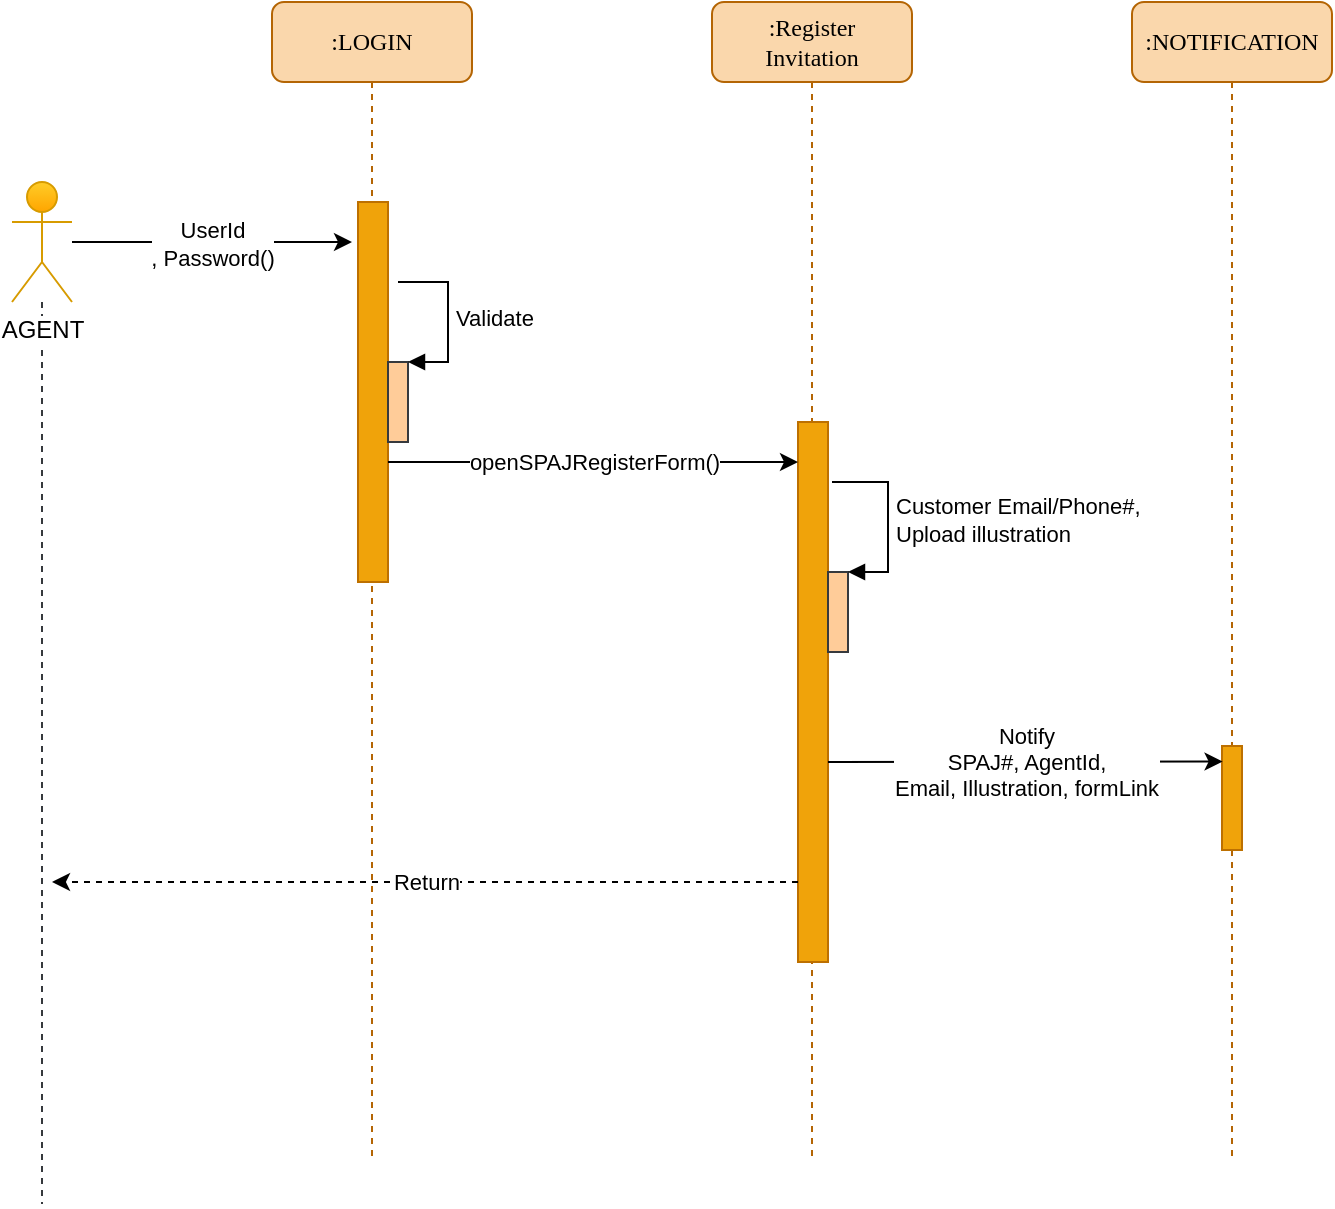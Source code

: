 <mxfile version="13.0.6" type="github" pages="5">
  <diagram name="REG_SPAJ" id="13e1069c-82ec-6db2-03f1-153e76fe0fe0">
    <mxGraphModel dx="782" dy="410" grid="1" gridSize="10" guides="1" tooltips="1" connect="1" arrows="1" fold="1" page="1" pageScale="1" pageWidth="1100" pageHeight="850" background="#ffffff" math="0" shadow="0">
      <root>
        <mxCell id="0" />
        <mxCell id="1" parent="0" />
        <mxCell id="7baba1c4bc27f4b0-2" value="&lt;div&gt;:Register&lt;/div&gt;&lt;div&gt;Invitation&lt;br&gt;&lt;/div&gt;" style="shape=umlLifeline;perimeter=lifelinePerimeter;whiteSpace=wrap;html=1;container=1;collapsible=0;recursiveResize=0;outlineConnect=0;rounded=1;shadow=0;comic=0;labelBackgroundColor=none;strokeWidth=1;fontFamily=Verdana;fontSize=12;align=center;fillColor=#fad7ac;strokeColor=#b46504;" parent="1" vertex="1">
          <mxGeometry x="480" y="100" width="100" height="580" as="geometry" />
        </mxCell>
        <mxCell id="p4iOBF_PORQU9EkBIIjE-11" value="" style="html=1;points=[];perimeter=orthogonalPerimeter;rounded=0;shadow=0;comic=0;labelBackgroundColor=none;strokeWidth=1;fontFamily=Verdana;fontSize=12;align=center;fillColor=#f0a30a;strokeColor=#BD7000;fontColor=#ffffff;" parent="7baba1c4bc27f4b0-2" vertex="1">
          <mxGeometry x="43" y="210" width="15" height="270" as="geometry" />
        </mxCell>
        <mxCell id="6RbhNzcq1OYKgwnGAaoQ-3" value="" style="html=1;points=[];perimeter=orthogonalPerimeter;fillColor=#ffcc99;strokeColor=#36393d;" parent="7baba1c4bc27f4b0-2" vertex="1">
          <mxGeometry x="58" y="285" width="10" height="40" as="geometry" />
        </mxCell>
        <mxCell id="6RbhNzcq1OYKgwnGAaoQ-4" value="&lt;div&gt;Customer Email/Phone#,&lt;/div&gt;&lt;div&gt;Upload illustration&lt;br&gt;&lt;/div&gt;" style="edgeStyle=orthogonalEdgeStyle;html=1;align=left;spacingLeft=2;endArrow=block;rounded=0;entryX=1;entryY=0;" parent="7baba1c4bc27f4b0-2" target="6RbhNzcq1OYKgwnGAaoQ-3" edge="1">
          <mxGeometry relative="1" as="geometry">
            <mxPoint x="60" y="240" as="sourcePoint" />
            <Array as="points">
              <mxPoint x="63" y="240" />
              <mxPoint x="88" y="240" />
              <mxPoint x="88" y="285" />
            </Array>
          </mxGeometry>
        </mxCell>
        <mxCell id="7baba1c4bc27f4b0-3" value=":NOTIFICATION" style="shape=umlLifeline;perimeter=lifelinePerimeter;whiteSpace=wrap;html=1;container=1;collapsible=0;recursiveResize=0;outlineConnect=0;rounded=1;shadow=0;comic=0;labelBackgroundColor=none;strokeWidth=1;fontFamily=Verdana;fontSize=12;align=center;fillColor=#fad7ac;strokeColor=#b46504;" parent="1" vertex="1">
          <mxGeometry x="690" y="100" width="100" height="580" as="geometry" />
        </mxCell>
        <mxCell id="p4iOBF_PORQU9EkBIIjE-16" value="" style="html=1;points=[];perimeter=orthogonalPerimeter;rounded=0;shadow=0;comic=0;labelBackgroundColor=none;strokeWidth=1;fontFamily=Verdana;fontSize=12;align=center;fillColor=#f0a30a;strokeColor=#BD7000;fontColor=#ffffff;" parent="7baba1c4bc27f4b0-3" vertex="1">
          <mxGeometry x="45" y="372" width="10" height="52" as="geometry" />
        </mxCell>
        <mxCell id="7baba1c4bc27f4b0-8" value=":LOGIN" style="shape=umlLifeline;perimeter=lifelinePerimeter;whiteSpace=wrap;html=1;container=1;collapsible=0;recursiveResize=0;outlineConnect=0;rounded=1;shadow=0;comic=0;labelBackgroundColor=none;strokeWidth=1;fontFamily=Verdana;fontSize=12;align=center;fillColor=#fad7ac;strokeColor=#b46504;" parent="1" vertex="1">
          <mxGeometry x="260" y="100" width="100" height="580" as="geometry" />
        </mxCell>
        <mxCell id="7baba1c4bc27f4b0-9" value="" style="html=1;points=[];perimeter=orthogonalPerimeter;rounded=0;shadow=0;comic=0;labelBackgroundColor=none;strokeWidth=1;fontFamily=Verdana;fontSize=12;align=center;fillColor=#f0a30a;strokeColor=#BD7000;fontColor=#ffffff;" parent="7baba1c4bc27f4b0-8" vertex="1">
          <mxGeometry x="43" y="100" width="15" height="190" as="geometry" />
        </mxCell>
        <mxCell id="6RbhNzcq1OYKgwnGAaoQ-5" value="" style="html=1;points=[];perimeter=orthogonalPerimeter;fillColor=#ffcc99;strokeColor=#36393d;" parent="7baba1c4bc27f4b0-8" vertex="1">
          <mxGeometry x="58" y="180" width="10" height="40" as="geometry" />
        </mxCell>
        <mxCell id="6RbhNzcq1OYKgwnGAaoQ-6" value="Validate" style="edgeStyle=orthogonalEdgeStyle;html=1;align=left;spacingLeft=2;endArrow=block;rounded=0;entryX=1;entryY=0;" parent="7baba1c4bc27f4b0-8" target="6RbhNzcq1OYKgwnGAaoQ-5" edge="1">
          <mxGeometry relative="1" as="geometry">
            <mxPoint x="63" y="140" as="sourcePoint" />
            <Array as="points">
              <mxPoint x="88" y="140" />
            </Array>
          </mxGeometry>
        </mxCell>
        <mxCell id="p4iOBF_PORQU9EkBIIjE-3" value="&lt;div&gt;UserId&lt;/div&gt;&lt;div&gt;, Password()&lt;/div&gt;" style="edgeStyle=orthogonalEdgeStyle;rounded=0;orthogonalLoop=1;jettySize=auto;html=1;" parent="1" source="p4iOBF_PORQU9EkBIIjE-1" edge="1">
          <mxGeometry relative="1" as="geometry">
            <mxPoint x="300" y="220" as="targetPoint" />
          </mxGeometry>
        </mxCell>
        <mxCell id="XKrE97l7b6FqeRw9MG-Z-1" style="edgeStyle=orthogonalEdgeStyle;rounded=0;orthogonalLoop=1;jettySize=auto;html=1;strokeColor=#36393d;endArrow=none;endFill=0;startArrow=none;startFill=0;dashed=1;fillColor=#ffcc99;" parent="1" source="p4iOBF_PORQU9EkBIIjE-1" edge="1">
          <mxGeometry relative="1" as="geometry">
            <mxPoint x="145" y="701" as="targetPoint" />
          </mxGeometry>
        </mxCell>
        <mxCell id="p4iOBF_PORQU9EkBIIjE-1" value="AGENT" style="shape=umlActor;verticalLabelPosition=bottom;labelBackgroundColor=#ffffff;verticalAlign=top;html=1;outlineConnect=0;fillColor=#ffcd28;strokeColor=#d79b00;gradientColor=#ffa500;" parent="1" vertex="1">
          <mxGeometry x="130" y="190" width="30" height="60" as="geometry" />
        </mxCell>
        <mxCell id="p4iOBF_PORQU9EkBIIjE-12" value="openSPAJRegisterForm()" style="edgeStyle=orthogonalEdgeStyle;rounded=0;orthogonalLoop=1;jettySize=auto;html=1;" parent="1" source="7baba1c4bc27f4b0-9" target="p4iOBF_PORQU9EkBIIjE-11" edge="1">
          <mxGeometry relative="1" as="geometry">
            <Array as="points">
              <mxPoint x="480" y="330" />
              <mxPoint x="480" y="330" />
            </Array>
          </mxGeometry>
        </mxCell>
        <mxCell id="p4iOBF_PORQU9EkBIIjE-17" value="&lt;div&gt;Notify&lt;/div&gt;&lt;div&gt;SPAJ#, AgentId, &lt;br&gt;&lt;/div&gt;&lt;div&gt;Email, Illustration, formLink&lt;br&gt;&lt;/div&gt;" style="edgeStyle=elbowEdgeStyle;rounded=0;orthogonalLoop=1;jettySize=auto;html=1;entryX=0.029;entryY=0.149;entryDx=0;entryDy=0;entryPerimeter=0;" parent="1" source="p4iOBF_PORQU9EkBIIjE-11" target="p4iOBF_PORQU9EkBIIjE-16" edge="1">
          <mxGeometry relative="1" as="geometry">
            <Array as="points">
              <mxPoint x="540" y="480" />
              <mxPoint x="560" y="480" />
            </Array>
          </mxGeometry>
        </mxCell>
        <mxCell id="XKrE97l7b6FqeRw9MG-Z-5" value="Return" style="edgeStyle=elbowEdgeStyle;rounded=0;orthogonalLoop=1;jettySize=auto;html=1;dashed=1;" parent="1" source="p4iOBF_PORQU9EkBIIjE-11" edge="1">
          <mxGeometry relative="1" as="geometry">
            <Array as="points">
              <mxPoint x="510" y="540" />
              <mxPoint x="540" y="480" />
              <mxPoint x="560" y="480" />
            </Array>
            <mxPoint x="538" y="480" as="sourcePoint" />
            <mxPoint x="150" y="540" as="targetPoint" />
          </mxGeometry>
        </mxCell>
      </root>
    </mxGraphModel>
  </diagram>
  <diagram name="FORM_FILL" id="ZUSo_tYz1-H3Pd76nH2e">
    <mxGraphModel dx="1117" dy="586" grid="1" gridSize="10" guides="1" tooltips="1" connect="1" arrows="1" fold="1" page="1" pageScale="1" pageWidth="1100" pageHeight="850" background="#ffffff" math="0" shadow="0">
      <root>
        <mxCell id="34XvzV34zaWwnX6Qg1qv-0" />
        <mxCell id="34XvzV34zaWwnX6Qg1qv-1" parent="34XvzV34zaWwnX6Qg1qv-0" />
        <mxCell id="P-fuDSxvps38Yb6KJF_F-0" value="SPAJ DATA" style="shape=umlLifeline;perimeter=lifelinePerimeter;whiteSpace=wrap;html=1;container=1;collapsible=0;recursiveResize=0;outlineConnect=0;rounded=1;shadow=0;comic=0;labelBackgroundColor=none;strokeWidth=1;fontFamily=Verdana;fontSize=12;align=center;fillColor=#ffcc99;strokeColor=#36393d;" vertex="1" parent="34XvzV34zaWwnX6Qg1qv-1">
          <mxGeometry x="440" y="110" width="166" height="770" as="geometry" />
        </mxCell>
        <mxCell id="P-fuDSxvps38Yb6KJF_F-1" value="" style="html=1;points=[];perimeter=orthogonalPerimeter;rounded=0;shadow=0;comic=0;labelBackgroundColor=none;strokeWidth=1;fontFamily=Verdana;fontSize=12;align=center;fillColor=#f0a30a;strokeColor=#BD7000;fontColor=#ffffff;" vertex="1" parent="P-fuDSxvps38Yb6KJF_F-0">
          <mxGeometry x="75.5" y="83" width="15" height="40" as="geometry" />
        </mxCell>
        <mxCell id="34XvzV34zaWwnX6Qg1qv-2" value="FILL SPAJ" style="shape=umlLifeline;perimeter=lifelinePerimeter;whiteSpace=wrap;html=1;container=1;collapsible=0;recursiveResize=0;outlineConnect=0;rounded=1;shadow=0;comic=0;labelBackgroundColor=none;strokeWidth=1;fontFamily=Verdana;fontSize=12;align=center;fillColor=#ffcc99;strokeColor=#36393d;" parent="34XvzV34zaWwnX6Qg1qv-1" vertex="1">
          <mxGeometry x="240" y="110" width="130" height="770" as="geometry" />
        </mxCell>
        <mxCell id="34XvzV34zaWwnX6Qg1qv-3" value="" style="html=1;points=[];perimeter=orthogonalPerimeter;rounded=0;shadow=0;comic=0;labelBackgroundColor=none;strokeWidth=1;fontFamily=Verdana;fontSize=12;align=center;fillColor=#f0a30a;strokeColor=#BD7000;fontColor=#ffffff;" parent="34XvzV34zaWwnX6Qg1qv-2" vertex="1">
          <mxGeometry x="57" y="55" width="15" height="698" as="geometry" />
        </mxCell>
        <mxCell id="Yct9ikVkDQhymuxmqOAk-6" value="" style="html=1;points=[];perimeter=orthogonalPerimeter;fillColor=#ffcc99;strokeColor=#36393d;" parent="34XvzV34zaWwnX6Qg1qv-2" vertex="1">
          <mxGeometry x="65" y="297" width="16" height="31" as="geometry" />
        </mxCell>
        <mxCell id="Yct9ikVkDQhymuxmqOAk-7" value="&lt;div&gt;FILL SPAJ FORM&lt;/div&gt;&lt;div&gt;&lt;br&gt;&lt;/div&gt;" style="edgeStyle=orthogonalEdgeStyle;html=1;align=left;spacingLeft=2;endArrow=block;rounded=0;entryX=1;entryY=0;" parent="34XvzV34zaWwnX6Qg1qv-2" target="Yct9ikVkDQhymuxmqOAk-6" edge="1">
          <mxGeometry relative="1" as="geometry">
            <mxPoint x="73" y="268" as="sourcePoint" />
            <Array as="points">
              <mxPoint x="73" y="268" />
              <mxPoint x="130" y="268" />
              <mxPoint x="130" y="297" />
            </Array>
          </mxGeometry>
        </mxCell>
        <mxCell id="34XvzV34zaWwnX6Qg1qv-10" value="openFormLink()" style="edgeStyle=orthogonalEdgeStyle;rounded=0;orthogonalLoop=1;jettySize=auto;html=1;exitX=1.1;exitY=0.042;exitDx=0;exitDy=0;exitPerimeter=0;" parent="34XvzV34zaWwnX6Qg1qv-1" edge="1">
          <mxGeometry relative="1" as="geometry">
            <mxPoint x="300" y="173" as="targetPoint" />
            <mxPoint x="70.0" y="184.5" as="sourcePoint" />
            <Array as="points">
              <mxPoint x="70" y="173" />
            </Array>
          </mxGeometry>
        </mxCell>
        <mxCell id="__p8f2sT7H5Wwx9RNx_r-0" value="Customer" style="shape=umlLifeline;participant=umlActor;perimeter=lifelinePerimeter;whiteSpace=wrap;html=1;container=1;collapsible=0;recursiveResize=0;verticalAlign=top;spacingTop=36;labelBackgroundColor=#ffffff;outlineConnect=0;fillColor=#ffcd28;strokeColor=#d79b00;gradientColor=#ffa500;" parent="34XvzV34zaWwnX6Qg1qv-1" vertex="1">
          <mxGeometry x="37" y="160" width="30" height="720" as="geometry" />
        </mxCell>
        <mxCell id="K-Zi6zfFVvJOgH8rUau1-10" value="NOTIFICATION" style="shape=umlLifeline;perimeter=lifelinePerimeter;whiteSpace=wrap;html=1;container=1;collapsible=0;recursiveResize=0;outlineConnect=0;rounded=1;shadow=0;comic=0;labelBackgroundColor=none;strokeWidth=1;fontFamily=Verdana;fontSize=12;align=center;fillColor=#ffcc99;strokeColor=#36393d;" parent="34XvzV34zaWwnX6Qg1qv-1" vertex="1">
          <mxGeometry x="660" y="109" width="100" height="771" as="geometry" />
        </mxCell>
        <mxCell id="K-Zi6zfFVvJOgH8rUau1-28" value="" style="html=1;points=[];perimeter=orthogonalPerimeter;rounded=0;shadow=0;comic=0;labelBackgroundColor=none;strokeWidth=1;fontFamily=Verdana;fontSize=12;align=center;fillColor=#f0a30a;strokeColor=#BD7000;fontColor=#ffffff;" parent="K-Zi6zfFVvJOgH8rUau1-10" vertex="1">
          <mxGeometry x="42.5" y="514" width="15" height="39" as="geometry" />
        </mxCell>
        <mxCell id="JrqKGCh1Ek70zQKyslGP-9" value="" style="html=1;points=[];perimeter=orthogonalPerimeter;rounded=0;shadow=0;comic=0;labelBackgroundColor=none;strokeWidth=1;fontFamily=Verdana;fontSize=12;align=center;fillColor=#f0a30a;strokeColor=#BD7000;fontColor=#ffffff;" vertex="1" parent="K-Zi6zfFVvJOgH8rUau1-10">
          <mxGeometry x="42.5" y="674" width="15" height="39" as="geometry" />
        </mxCell>
        <mxCell id="P-fuDSxvps38Yb6KJF_F-5" value="getExistingData()" style="edgeStyle=orthogonalEdgeStyle;rounded=0;orthogonalLoop=1;jettySize=auto;html=1;exitX=1.1;exitY=0.042;exitDx=0;exitDy=0;exitPerimeter=0;" edge="1" parent="34XvzV34zaWwnX6Qg1qv-1">
          <mxGeometry relative="1" as="geometry">
            <mxPoint x="510" y="193" as="targetPoint" />
            <mxPoint x="310" y="193.16" as="sourcePoint" />
            <Array as="points">
              <mxPoint x="310" y="193" />
            </Array>
          </mxGeometry>
        </mxCell>
        <mxCell id="P-fuDSxvps38Yb6KJF_F-6" value="existing data" style="edgeStyle=orthogonalEdgeStyle;rounded=0;orthogonalLoop=1;jettySize=auto;html=1;dashed=1;startArrow=none;startFill=0;endArrow=classic;endFill=1;strokeColor=#000000;" edge="1" parent="34XvzV34zaWwnX6Qg1qv-1">
          <mxGeometry relative="1" as="geometry">
            <mxPoint x="521" y="223" as="sourcePoint" />
            <mxPoint x="303" y="223" as="targetPoint" />
            <Array as="points">
              <mxPoint x="521" y="223" />
            </Array>
          </mxGeometry>
        </mxCell>
        <mxCell id="P-fuDSxvps38Yb6KJF_F-13" value="alt" style="shape=umlFrame;whiteSpace=wrap;html=1;" vertex="1" parent="34XvzV34zaWwnX6Qg1qv-1">
          <mxGeometry x="266" y="243" width="300" height="120" as="geometry" />
        </mxCell>
        <mxCell id="P-fuDSxvps38Yb6KJF_F-18" value="" style="html=1;points=[];perimeter=orthogonalPerimeter;fillColor=#ffcc99;strokeColor=#36393d;" vertex="1" parent="34XvzV34zaWwnX6Qg1qv-1">
          <mxGeometry x="300" y="318" width="16" height="34" as="geometry" />
        </mxCell>
        <mxCell id="P-fuDSxvps38Yb6KJF_F-19" value="&lt;div&gt;FILL FORM&lt;/div&gt;&lt;div&gt;Wiith Existing Data&lt;br&gt;&lt;/div&gt;" style="edgeStyle=orthogonalEdgeStyle;html=1;align=left;spacingLeft=2;endArrow=block;rounded=0;entryX=1;entryY=0;" edge="1" parent="34XvzV34zaWwnX6Qg1qv-1" target="P-fuDSxvps38Yb6KJF_F-18">
          <mxGeometry relative="1" as="geometry">
            <mxPoint x="308" y="288" as="sourcePoint" />
            <Array as="points">
              <mxPoint x="308" y="288" />
              <mxPoint x="365" y="288" />
              <mxPoint x="365" y="318" />
            </Array>
          </mxGeometry>
        </mxCell>
        <mxCell id="P-fuDSxvps38Yb6KJF_F-22" value="[ExistingData != null]" style="text;html=1;strokeColor=none;fillColor=none;align=left;verticalAlign=middle;whiteSpace=wrap;rounded=0;" vertex="1" parent="34XvzV34zaWwnX6Qg1qv-1">
          <mxGeometry x="338" y="255" width="149" height="20" as="geometry" />
        </mxCell>
        <mxCell id="P-fuDSxvps38Yb6KJF_F-28" value="" style="html=1;points=[];perimeter=orthogonalPerimeter;rounded=0;shadow=0;comic=0;labelBackgroundColor=none;strokeWidth=1;fontFamily=Verdana;fontSize=12;align=center;fillColor=#f0a30a;strokeColor=#BD7000;fontColor=#ffffff;" vertex="1" parent="34XvzV34zaWwnX6Qg1qv-1">
          <mxGeometry x="518" y="493" width="15" height="50" as="geometry" />
        </mxCell>
        <mxCell id="P-fuDSxvps38Yb6KJF_F-21" value="alt" style="shape=umlFrame;whiteSpace=wrap;html=1;" vertex="1" parent="34XvzV34zaWwnX6Qg1qv-1">
          <mxGeometry x="266" y="453" width="300" height="380" as="geometry" />
        </mxCell>
        <mxCell id="P-fuDSxvps38Yb6KJF_F-29" value="Save SPAJ" style="edgeStyle=none;rounded=0;orthogonalLoop=1;jettySize=auto;html=1;startArrow=none;startFill=0;endArrow=classic;endFill=1;strokeColor=#000000;" edge="1" parent="34XvzV34zaWwnX6Qg1qv-1">
          <mxGeometry relative="1" as="geometry">
            <Array as="points" />
            <mxPoint x="317" y="504" as="sourcePoint" />
            <mxPoint x="518" y="504" as="targetPoint" />
          </mxGeometry>
        </mxCell>
        <mxCell id="P-fuDSxvps38Yb6KJF_F-30" value="Return" style="edgeStyle=orthogonalEdgeStyle;rounded=0;orthogonalLoop=1;jettySize=auto;html=1;dashed=1;startArrow=none;startFill=0;endArrow=classic;endFill=1;strokeColor=#000000;" edge="1" parent="34XvzV34zaWwnX6Qg1qv-1">
          <mxGeometry relative="1" as="geometry">
            <mxPoint x="515.57" y="543.46" as="sourcePoint" />
            <mxPoint x="310" y="543" as="targetPoint" />
            <Array as="points">
              <mxPoint x="464.57" y="543.46" />
            </Array>
          </mxGeometry>
        </mxCell>
        <mxCell id="P-fuDSxvps38Yb6KJF_F-31" value="" style="html=1;points=[];perimeter=orthogonalPerimeter;fillColor=#ffcc99;strokeColor=#36393d;" vertex="1" parent="34XvzV34zaWwnX6Qg1qv-1">
          <mxGeometry x="305" y="407" width="16" height="31" as="geometry" />
        </mxCell>
        <mxCell id="P-fuDSxvps38Yb6KJF_F-32" value="&lt;div&gt;FILL SPAJ FORM&lt;/div&gt;&lt;div&gt;&lt;br&gt;&lt;/div&gt;" style="edgeStyle=orthogonalEdgeStyle;html=1;align=left;spacingLeft=2;endArrow=block;rounded=0;entryX=1;entryY=0;" edge="1" parent="34XvzV34zaWwnX6Qg1qv-1" target="P-fuDSxvps38Yb6KJF_F-31">
          <mxGeometry relative="1" as="geometry">
            <mxPoint x="313" y="378" as="sourcePoint" />
            <Array as="points">
              <mxPoint x="313" y="378" />
              <mxPoint x="370" y="378" />
              <mxPoint x="370" y="407" />
            </Array>
          </mxGeometry>
        </mxCell>
        <mxCell id="P-fuDSxvps38Yb6KJF_F-33" value="" style="html=1;points=[];perimeter=orthogonalPerimeter;fillColor=#ffcc99;strokeColor=#36393d;" vertex="1" parent="34XvzV34zaWwnX6Qg1qv-1">
          <mxGeometry x="305" y="592" width="16" height="31" as="geometry" />
        </mxCell>
        <mxCell id="P-fuDSxvps38Yb6KJF_F-34" value="Generate VA" style="edgeStyle=orthogonalEdgeStyle;html=1;align=left;spacingLeft=2;endArrow=block;rounded=0;entryX=1;entryY=0;" edge="1" parent="34XvzV34zaWwnX6Qg1qv-1" target="P-fuDSxvps38Yb6KJF_F-33">
          <mxGeometry relative="1" as="geometry">
            <mxPoint x="313" y="563" as="sourcePoint" />
            <Array as="points">
              <mxPoint x="313" y="563" />
              <mxPoint x="370" y="563" />
              <mxPoint x="370" y="592" />
            </Array>
          </mxGeometry>
        </mxCell>
        <mxCell id="JrqKGCh1Ek70zQKyslGP-0" value="Notify VA" style="edgeStyle=none;rounded=0;orthogonalLoop=1;jettySize=auto;html=1;startArrow=none;startFill=0;endArrow=classic;endFill=1;strokeColor=#000000;entryX=-0.033;entryY=0;entryDx=0;entryDy=0;entryPerimeter=0;" edge="1" parent="34XvzV34zaWwnX6Qg1qv-1" source="P-fuDSxvps38Yb6KJF_F-33" target="K-Zi6zfFVvJOgH8rUau1-28">
          <mxGeometry relative="1" as="geometry">
            <Array as="points" />
            <mxPoint x="566" y="606.179" as="sourcePoint" />
            <mxPoint x="712.5" y="663" as="targetPoint" />
          </mxGeometry>
        </mxCell>
        <mxCell id="P-fuDSxvps38Yb6KJF_F-17" value="[Save &amp;amp; Submit]" style="text;html=1;strokeColor=none;fillColor=none;align=left;verticalAlign=middle;whiteSpace=wrap;rounded=0;" vertex="1" parent="34XvzV34zaWwnX6Qg1qv-1">
          <mxGeometry x="330" y="463" width="149" height="20" as="geometry" />
        </mxCell>
        <mxCell id="JrqKGCh1Ek70zQKyslGP-1" value="Return" style="edgeStyle=orthogonalEdgeStyle;rounded=0;orthogonalLoop=1;jettySize=auto;html=1;dashed=1;startArrow=none;startFill=0;endArrow=classic;endFill=1;strokeColor=#000000;" edge="1" parent="34XvzV34zaWwnX6Qg1qv-1">
          <mxGeometry relative="1" as="geometry">
            <mxPoint x="515.57" y="543.46" as="sourcePoint" />
            <mxPoint x="310" y="543" as="targetPoint" />
            <Array as="points">
              <mxPoint x="464.57" y="543.46" />
            </Array>
          </mxGeometry>
        </mxCell>
        <mxCell id="JrqKGCh1Ek70zQKyslGP-2" value="Return" style="edgeStyle=orthogonalEdgeStyle;rounded=0;orthogonalLoop=1;jettySize=auto;html=1;dashed=1;startArrow=none;startFill=0;endArrow=classic;endFill=1;strokeColor=#000000;" edge="1" parent="34XvzV34zaWwnX6Qg1qv-1">
          <mxGeometry relative="1" as="geometry">
            <mxPoint x="705.57" y="653.46" as="sourcePoint" />
            <mxPoint x="310" y="654" as="targetPoint" />
            <Array as="points">
              <mxPoint x="310" y="654" />
            </Array>
          </mxGeometry>
        </mxCell>
        <mxCell id="JrqKGCh1Ek70zQKyslGP-3" value="[ELSE SAVE DRAFT" style="text;html=1;strokeColor=none;fillColor=none;align=left;verticalAlign=middle;whiteSpace=wrap;rounded=0;" vertex="1" parent="34XvzV34zaWwnX6Qg1qv-1">
          <mxGeometry x="316" y="683" width="149" height="20" as="geometry" />
        </mxCell>
        <mxCell id="JrqKGCh1Ek70zQKyslGP-4" value="" style="html=1;points=[];perimeter=orthogonalPerimeter;rounded=0;shadow=0;comic=0;labelBackgroundColor=none;strokeWidth=1;fontFamily=Verdana;fontSize=12;align=center;fillColor=#f0a30a;strokeColor=#BD7000;fontColor=#ffffff;" vertex="1" parent="34XvzV34zaWwnX6Qg1qv-1">
          <mxGeometry x="513" y="712" width="15" height="50" as="geometry" />
        </mxCell>
        <mxCell id="JrqKGCh1Ek70zQKyslGP-5" value="Save SPAJ" style="edgeStyle=none;rounded=0;orthogonalLoop=1;jettySize=auto;html=1;startArrow=none;startFill=0;endArrow=classic;endFill=1;strokeColor=#000000;" edge="1" parent="34XvzV34zaWwnX6Qg1qv-1">
          <mxGeometry relative="1" as="geometry">
            <Array as="points" />
            <mxPoint x="312" y="723" as="sourcePoint" />
            <mxPoint x="513" y="723" as="targetPoint" />
          </mxGeometry>
        </mxCell>
        <mxCell id="JrqKGCh1Ek70zQKyslGP-6" value="Return" style="edgeStyle=orthogonalEdgeStyle;rounded=0;orthogonalLoop=1;jettySize=auto;html=1;dashed=1;startArrow=none;startFill=0;endArrow=classic;endFill=1;strokeColor=#000000;" edge="1" parent="34XvzV34zaWwnX6Qg1qv-1">
          <mxGeometry relative="1" as="geometry">
            <mxPoint x="510.57" y="762.46" as="sourcePoint" />
            <mxPoint x="305" y="762" as="targetPoint" />
            <Array as="points">
              <mxPoint x="459.57" y="762.46" />
            </Array>
          </mxGeometry>
        </mxCell>
        <mxCell id="JrqKGCh1Ek70zQKyslGP-7" value="Return" style="edgeStyle=orthogonalEdgeStyle;rounded=0;orthogonalLoop=1;jettySize=auto;html=1;dashed=1;startArrow=none;startFill=0;endArrow=classic;endFill=1;strokeColor=#000000;" edge="1" parent="34XvzV34zaWwnX6Qg1qv-1">
          <mxGeometry relative="1" as="geometry">
            <mxPoint x="510.57" y="762.46" as="sourcePoint" />
            <mxPoint x="305" y="762" as="targetPoint" />
            <Array as="points">
              <mxPoint x="459.57" y="762.46" />
            </Array>
          </mxGeometry>
        </mxCell>
        <mxCell id="JrqKGCh1Ek70zQKyslGP-8" value="Notify Form Link" style="edgeStyle=none;rounded=0;orthogonalLoop=1;jettySize=auto;html=1;startArrow=none;startFill=0;endArrow=classic;endFill=1;strokeColor=#000000;entryX=-0.033;entryY=0;entryDx=0;entryDy=0;entryPerimeter=0;" edge="1" target="JrqKGCh1Ek70zQKyslGP-9" parent="34XvzV34zaWwnX6Qg1qv-1">
          <mxGeometry relative="1" as="geometry">
            <Array as="points" />
            <mxPoint x="310" y="783" as="sourcePoint" />
            <mxPoint x="701.5" y="823" as="targetPoint" />
          </mxGeometry>
        </mxCell>
        <mxCell id="JrqKGCh1Ek70zQKyslGP-10" value="Return" style="edgeStyle=orthogonalEdgeStyle;rounded=0;orthogonalLoop=1;jettySize=auto;html=1;dashed=1;startArrow=none;startFill=0;endArrow=classic;endFill=1;strokeColor=#000000;entryX=0.147;entryY=0.501;entryDx=0;entryDy=0;entryPerimeter=0;" edge="1" parent="34XvzV34zaWwnX6Qg1qv-1">
          <mxGeometry relative="1" as="geometry">
            <mxPoint x="700.47" y="813.06" as="sourcePoint" />
            <mxPoint x="305.0" y="813.0" as="targetPoint" />
            <Array as="points">
              <mxPoint x="410" y="813" />
              <mxPoint x="410" y="813" />
            </Array>
          </mxGeometry>
        </mxCell>
        <mxCell id="JrqKGCh1Ek70zQKyslGP-11" value="Return" style="edgeStyle=orthogonalEdgeStyle;rounded=0;orthogonalLoop=1;jettySize=auto;html=1;dashed=1;startArrow=none;startFill=0;endArrow=classic;endFill=1;strokeColor=#000000;" edge="1" parent="34XvzV34zaWwnX6Qg1qv-1">
          <mxGeometry relative="1" as="geometry">
            <mxPoint x="305.0" y="853.06" as="sourcePoint" />
            <mxPoint x="50.0" y="853" as="targetPoint" />
            <Array as="points">
              <mxPoint x="130" y="853" />
              <mxPoint x="130" y="853" />
            </Array>
          </mxGeometry>
        </mxCell>
      </root>
    </mxGraphModel>
  </diagram>
  <diagram name="FORGOT_FORM_FILL_DRAFT" id="LPV-xi6fbyoAkEOt5cOo">
    <mxGraphModel dx="782" dy="410" grid="1" gridSize="10" guides="1" tooltips="1" connect="1" arrows="1" fold="1" page="1" pageScale="1" pageWidth="1100" pageHeight="850" background="#ffffff" math="0" shadow="0">
      <root>
        <mxCell id="8WxrCFCYr_adakvAWYX0-0" />
        <mxCell id="8WxrCFCYr_adakvAWYX0-1" parent="8WxrCFCYr_adakvAWYX0-0" />
        <mxCell id="8WxrCFCYr_adakvAWYX0-2" value="SPAJ DRAFT MODULE" style="shape=umlLifeline;perimeter=lifelinePerimeter;whiteSpace=wrap;html=1;container=1;collapsible=0;recursiveResize=0;outlineConnect=0;rounded=1;shadow=0;comic=0;labelBackgroundColor=none;strokeWidth=1;fontFamily=Verdana;fontSize=12;align=center;fillColor=#ffcc99;strokeColor=#36393d;" vertex="1" parent="8WxrCFCYr_adakvAWYX0-1">
          <mxGeometry x="240" y="110" width="130" height="470" as="geometry" />
        </mxCell>
        <mxCell id="8WxrCFCYr_adakvAWYX0-3" value="" style="html=1;points=[];perimeter=orthogonalPerimeter;rounded=0;shadow=0;comic=0;labelBackgroundColor=none;strokeWidth=1;fontFamily=Verdana;fontSize=12;align=center;fillColor=#f0a30a;strokeColor=#BD7000;fontColor=#ffffff;" vertex="1" parent="8WxrCFCYr_adakvAWYX0-2">
          <mxGeometry x="57" y="102" width="15" height="328" as="geometry" />
        </mxCell>
        <mxCell id="8WxrCFCYr_adakvAWYX0-4" value="" style="html=1;points=[];perimeter=orthogonalPerimeter;fillColor=#ffcc99;strokeColor=#36393d;" vertex="1" parent="8WxrCFCYr_adakvAWYX0-2">
          <mxGeometry x="65" y="180" width="16" height="50" as="geometry" />
        </mxCell>
        <mxCell id="8WxrCFCYr_adakvAWYX0-5" value="INPUT EMAIL/PHONE" style="edgeStyle=orthogonalEdgeStyle;html=1;align=left;spacingLeft=2;endArrow=block;rounded=0;entryX=1;entryY=0;" edge="1" parent="8WxrCFCYr_adakvAWYX0-2" target="8WxrCFCYr_adakvAWYX0-4">
          <mxGeometry relative="1" as="geometry">
            <mxPoint x="73" y="130" as="sourcePoint" />
            <Array as="points">
              <mxPoint x="130" y="130" />
              <mxPoint x="130" y="180" />
            </Array>
          </mxGeometry>
        </mxCell>
        <mxCell id="8WxrCFCYr_adakvAWYX0-6" value="" style="html=1;points=[];perimeter=orthogonalPerimeter;rounded=0;shadow=0;comic=0;labelBackgroundColor=none;strokeWidth=1;fontFamily=Verdana;fontSize=12;align=center;fillColor=#ffcc99;strokeColor=#36393d;" vertex="1" parent="8WxrCFCYr_adakvAWYX0-2">
          <mxGeometry x="65" y="275" width="15" height="70" as="geometry" />
        </mxCell>
        <mxCell id="8WxrCFCYr_adakvAWYX0-7" value="request Forgot Link" style="edgeStyle=orthogonalEdgeStyle;rounded=0;orthogonalLoop=1;jettySize=auto;html=1;exitX=1.1;exitY=0.042;exitDx=0;exitDy=0;exitPerimeter=0;" edge="1" parent="8WxrCFCYr_adakvAWYX0-1" source="8WxrCFCYr_adakvAWYX0-8">
          <mxGeometry relative="1" as="geometry">
            <mxPoint x="300" y="220" as="targetPoint" />
            <mxPoint x="70" y="234.941" as="sourcePoint" />
            <Array as="points">
              <mxPoint x="70" y="220" />
            </Array>
          </mxGeometry>
        </mxCell>
        <mxCell id="8WxrCFCYr_adakvAWYX0-8" value="Customer" style="shape=umlLifeline;participant=umlActor;perimeter=lifelinePerimeter;whiteSpace=wrap;html=1;container=1;collapsible=0;recursiveResize=0;verticalAlign=top;spacingTop=36;labelBackgroundColor=#ffffff;outlineConnect=0;fillColor=#ffcd28;strokeColor=#d79b00;gradientColor=#ffa500;" vertex="1" parent="8WxrCFCYr_adakvAWYX0-1">
          <mxGeometry x="37" y="200" width="30" height="380" as="geometry" />
        </mxCell>
        <mxCell id="8WxrCFCYr_adakvAWYX0-9" value="Return" style="edgeStyle=orthogonalEdgeStyle;rounded=0;orthogonalLoop=1;jettySize=auto;html=1;dashed=1;startArrow=none;startFill=0;endArrow=classic;endFill=1;strokeColor=#000000;" edge="1" parent="8WxrCFCYr_adakvAWYX0-1">
          <mxGeometry relative="1" as="geometry">
            <mxPoint x="295.93" y="530" as="sourcePoint" />
            <mxPoint x="50" y="530" as="targetPoint" />
            <Array as="points">
              <mxPoint x="295.93" y="530" />
              <mxPoint x="295.93" y="530" />
            </Array>
          </mxGeometry>
        </mxCell>
        <mxCell id="8WxrCFCYr_adakvAWYX0-10" value="NOTIFICATION" style="shape=umlLifeline;perimeter=lifelinePerimeter;whiteSpace=wrap;html=1;container=1;collapsible=0;recursiveResize=0;outlineConnect=0;rounded=1;shadow=0;comic=0;labelBackgroundColor=none;strokeWidth=1;fontFamily=Verdana;fontSize=12;align=center;fillColor=#ffcc99;strokeColor=#36393d;" vertex="1" parent="8WxrCFCYr_adakvAWYX0-1">
          <mxGeometry x="500" y="110" width="100" height="470" as="geometry" />
        </mxCell>
        <mxCell id="8WxrCFCYr_adakvAWYX0-11" value="" style="html=1;points=[];perimeter=orthogonalPerimeter;rounded=0;shadow=0;comic=0;labelBackgroundColor=none;strokeWidth=1;fontFamily=Verdana;fontSize=12;align=center;fillColor=#ffcc99;strokeColor=#36393d;" vertex="1" parent="8WxrCFCYr_adakvAWYX0-10">
          <mxGeometry x="42.5" y="340" width="15" height="70" as="geometry" />
        </mxCell>
        <mxCell id="8WxrCFCYr_adakvAWYX0-12" value="VALIDATE INPUT" style="edgeStyle=orthogonalEdgeStyle;html=1;align=left;spacingLeft=2;endArrow=block;rounded=0;entryX=1;entryY=0;" edge="1" parent="8WxrCFCYr_adakvAWYX0-1">
          <mxGeometry x="-0.289" y="-20" relative="1" as="geometry">
            <mxPoint x="320" y="371" as="sourcePoint" />
            <Array as="points">
              <mxPoint x="373" y="371" />
              <mxPoint x="373" y="421" />
            </Array>
            <mxPoint x="327" y="421.0" as="targetPoint" />
            <mxPoint x="27" y="19" as="offset" />
          </mxGeometry>
        </mxCell>
        <mxCell id="8WxrCFCYr_adakvAWYX0-13" value="&lt;div&gt;Notify FORM LINK&lt;/div&gt;&lt;div&gt;By Email/SMS&lt;br&gt;&lt;/div&gt;" style="edgeStyle=none;rounded=0;orthogonalLoop=1;jettySize=auto;html=1;startArrow=none;startFill=0;endArrow=classic;endFill=1;strokeColor=#000000;" edge="1" parent="8WxrCFCYr_adakvAWYX0-1" source="8WxrCFCYr_adakvAWYX0-6" target="8WxrCFCYr_adakvAWYX0-11">
          <mxGeometry relative="1" as="geometry">
            <Array as="points" />
          </mxGeometry>
        </mxCell>
        <mxCell id="8WxrCFCYr_adakvAWYX0-14" value="Return" style="edgeStyle=orthogonalEdgeStyle;rounded=0;orthogonalLoop=1;jettySize=auto;html=1;dashed=1;startArrow=none;startFill=0;endArrow=classic;endFill=1;strokeColor=#000000;entryX=1.162;entryY=0.903;entryDx=0;entryDy=0;entryPerimeter=0;" edge="1" parent="8WxrCFCYr_adakvAWYX0-1" target="8WxrCFCYr_adakvAWYX0-3">
          <mxGeometry relative="1" as="geometry">
            <mxPoint x="538.93" y="508.57" as="sourcePoint" />
            <mxPoint x="390" y="640" as="targetPoint" />
            <Array as="points">
              <mxPoint x="370" y="508" />
              <mxPoint x="370" y="508" />
            </Array>
          </mxGeometry>
        </mxCell>
      </root>
    </mxGraphModel>
  </diagram>
  <diagram name="SETTLED" id="CGU4u6baA6YrpRW7Qw8i">
    <mxGraphModel dx="782" dy="410" grid="1" gridSize="10" guides="1" tooltips="1" connect="1" arrows="1" fold="1" page="1" pageScale="1" pageWidth="1100" pageHeight="850" background="#ffffff" math="0" shadow="0">
      <root>
        <mxCell id="JUBmWmNNmW1XvR-8y3h7-0" />
        <mxCell id="JUBmWmNNmW1XvR-8y3h7-1" parent="JUBmWmNNmW1XvR-8y3h7-0" />
        <mxCell id="JUBmWmNNmW1XvR-8y3h7-2" value="&lt;div&gt;PAYMENT&lt;/div&gt;&lt;div&gt;SERVICE&lt;br&gt;&lt;/div&gt;" style="shape=umlLifeline;perimeter=lifelinePerimeter;whiteSpace=wrap;html=1;container=1;collapsible=0;recursiveResize=0;outlineConnect=0;rounded=1;shadow=0;comic=0;labelBackgroundColor=none;strokeWidth=1;fontFamily=Verdana;fontSize=12;align=center;fillColor=#ffcc99;strokeColor=#36393d;" parent="JUBmWmNNmW1XvR-8y3h7-1" vertex="1">
          <mxGeometry x="240" y="110" width="130" height="480" as="geometry" />
        </mxCell>
        <mxCell id="JUBmWmNNmW1XvR-8y3h7-16" value="" style="html=1;points=[];perimeter=orthogonalPerimeter;rounded=0;shadow=0;comic=0;labelBackgroundColor=none;strokeWidth=1;fontFamily=Verdana;fontSize=12;align=center;fillColor=#f0a30a;strokeColor=#BD7000;fontColor=#ffffff;" parent="JUBmWmNNmW1XvR-8y3h7-2" vertex="1">
          <mxGeometry x="57.5" y="80" width="15" height="370" as="geometry" />
        </mxCell>
        <mxCell id="JUBmWmNNmW1XvR-8y3h7-4" value="" style="html=1;points=[];perimeter=orthogonalPerimeter;fillColor=#ffcc99;strokeColor=#36393d;" parent="JUBmWmNNmW1XvR-8y3h7-2" vertex="1">
          <mxGeometry x="65" y="263" width="16" height="50" as="geometry" />
        </mxCell>
        <mxCell id="JUBmWmNNmW1XvR-8y3h7-5" value="Proses Settlement" style="edgeStyle=orthogonalEdgeStyle;html=1;align=left;spacingLeft=2;endArrow=block;rounded=0;entryX=1;entryY=0;" parent="JUBmWmNNmW1XvR-8y3h7-2" target="JUBmWmNNmW1XvR-8y3h7-4" edge="1">
          <mxGeometry relative="1" as="geometry">
            <mxPoint x="73" y="213" as="sourcePoint" />
            <Array as="points">
              <mxPoint x="130" y="213" />
              <mxPoint x="130" y="263" />
            </Array>
          </mxGeometry>
        </mxCell>
        <mxCell id="JoAIE4JgL2bXuAZp9opC-2" value="" style="html=1;points=[];perimeter=orthogonalPerimeter;fillColor=#ffcc99;strokeColor=#36393d;" parent="JUBmWmNNmW1XvR-8y3h7-2" vertex="1">
          <mxGeometry x="65" y="150" width="16" height="50" as="geometry" />
        </mxCell>
        <mxCell id="JoAIE4JgL2bXuAZp9opC-3" value="Validate Incoming Settlement" style="edgeStyle=orthogonalEdgeStyle;html=1;align=left;spacingLeft=2;endArrow=block;rounded=0;entryX=1;entryY=0;" parent="JUBmWmNNmW1XvR-8y3h7-2" source="JUBmWmNNmW1XvR-8y3h7-16" target="JoAIE4JgL2bXuAZp9opC-2" edge="1">
          <mxGeometry relative="1" as="geometry">
            <mxPoint x="313" y="210" as="sourcePoint" />
            <Array as="points">
              <mxPoint x="130" y="120" />
              <mxPoint x="130" y="150" />
            </Array>
          </mxGeometry>
        </mxCell>
        <mxCell id="JUBmWmNNmW1XvR-8y3h7-18" value="NOTIFICATION" style="shape=umlLifeline;perimeter=lifelinePerimeter;whiteSpace=wrap;html=1;container=1;collapsible=0;recursiveResize=0;outlineConnect=0;rounded=1;shadow=0;comic=0;labelBackgroundColor=none;strokeWidth=1;fontFamily=Verdana;fontSize=12;align=center;fillColor=#ffcc99;strokeColor=#36393d;" parent="JUBmWmNNmW1XvR-8y3h7-1" vertex="1">
          <mxGeometry x="510" y="110" width="100" height="480" as="geometry" />
        </mxCell>
        <mxCell id="JUBmWmNNmW1XvR-8y3h7-20" value="" style="html=1;points=[];perimeter=orthogonalPerimeter;rounded=0;shadow=0;comic=0;labelBackgroundColor=none;strokeWidth=1;fontFamily=Verdana;fontSize=12;align=center;fillColor=#f0a30a;strokeColor=#BD7000;fontColor=#ffffff;" parent="JUBmWmNNmW1XvR-8y3h7-18" vertex="1">
          <mxGeometry x="42.5" y="333" width="15" height="70" as="geometry" />
        </mxCell>
        <mxCell id="JUBmWmNNmW1XvR-8y3h7-21" value="Notify Payment Receive to customer" style="edgeStyle=none;rounded=0;orthogonalLoop=1;jettySize=auto;html=1;startArrow=none;startFill=0;endArrow=classic;endFill=1;strokeColor=#000000;" parent="JUBmWmNNmW1XvR-8y3h7-1" target="JUBmWmNNmW1XvR-8y3h7-20" edge="1">
          <mxGeometry relative="1" as="geometry">
            <mxPoint x="312.5" y="443" as="sourcePoint" />
          </mxGeometry>
        </mxCell>
        <mxCell id="x7IjCRDMqcNYyFBwQXJs-1" value="Settlement Notification" style="edgeStyle=none;rounded=0;orthogonalLoop=1;jettySize=auto;html=1;startArrow=none;startFill=0;endArrow=classic;endFill=1;strokeColor=#000000;" parent="JUBmWmNNmW1XvR-8y3h7-1" target="JUBmWmNNmW1XvR-8y3h7-2" edge="1">
          <mxGeometry x="-0.02" y="20" relative="1" as="geometry">
            <mxPoint x="84.5" y="220" as="sourcePoint" />
            <mxPoint x="549.5" y="230" as="targetPoint" />
            <Array as="points">
              <mxPoint x="170" y="220" />
            </Array>
            <mxPoint as="offset" />
          </mxGeometry>
        </mxCell>
        <mxCell id="JoAIE4JgL2bXuAZp9opC-0" value="Return" style="edgeStyle=orthogonalEdgeStyle;rounded=0;orthogonalLoop=1;jettySize=auto;html=1;dashed=1;startArrow=none;startFill=0;endArrow=classic;endFill=1;strokeColor=#000000;" parent="JUBmWmNNmW1XvR-8y3h7-1" edge="1">
          <mxGeometry relative="1" as="geometry">
            <mxPoint x="549.93" y="493" as="sourcePoint" />
            <mxPoint x="310" y="493" as="targetPoint" />
            <Array as="points">
              <mxPoint x="549.93" y="493" />
              <mxPoint x="549.93" y="493" />
            </Array>
          </mxGeometry>
        </mxCell>
        <mxCell id="JoAIE4JgL2bXuAZp9opC-1" value="Return" style="edgeStyle=orthogonalEdgeStyle;rounded=0;orthogonalLoop=1;jettySize=auto;html=1;dashed=1;startArrow=none;startFill=0;endArrow=classic;endFill=1;strokeColor=#000000;" parent="JUBmWmNNmW1XvR-8y3h7-1" edge="1">
          <mxGeometry relative="1" as="geometry">
            <mxPoint x="295.93" y="523" as="sourcePoint" />
            <mxPoint x="80" y="523" as="targetPoint" />
            <Array as="points">
              <mxPoint x="295.93" y="523" />
              <mxPoint x="295.93" y="523" />
            </Array>
          </mxGeometry>
        </mxCell>
        <mxCell id="Dh03YXcmAkOEZibeRbsf-0" value="&lt;div&gt;PAYMENT&lt;/div&gt;&lt;div&gt;GATEWAY&lt;br&gt;&lt;/div&gt;" style="shape=umlLifeline;perimeter=lifelinePerimeter;whiteSpace=wrap;html=1;container=1;collapsible=0;recursiveResize=0;outlineConnect=0;rounded=1;shadow=0;comic=0;labelBackgroundColor=none;strokeWidth=1;fontFamily=Verdana;fontSize=12;align=center;fillColor=#ffcc99;strokeColor=#36393d;" vertex="1" parent="JUBmWmNNmW1XvR-8y3h7-1">
          <mxGeometry x="30" y="110" width="100" height="480" as="geometry" />
        </mxCell>
        <mxCell id="Dh03YXcmAkOEZibeRbsf-1" value="" style="html=1;points=[];perimeter=orthogonalPerimeter;rounded=0;shadow=0;comic=0;labelBackgroundColor=none;strokeWidth=1;fontFamily=Verdana;fontSize=12;align=center;fillColor=#f0a30a;strokeColor=#BD7000;fontColor=#ffffff;" vertex="1" parent="Dh03YXcmAkOEZibeRbsf-0">
          <mxGeometry x="42.5" y="333" width="15" height="70" as="geometry" />
        </mxCell>
      </root>
    </mxGraphModel>
  </diagram>
  <diagram name="Copy of FORM_FILL" id="1vZY57n6lxygkQWoNbV0">
    <mxGraphModel dx="1882" dy="410" grid="1" gridSize="10" guides="1" tooltips="1" connect="1" arrows="1" fold="1" page="1" pageScale="1" pageWidth="1100" pageHeight="850" background="#ffffff" math="0" shadow="0">
      <root>
        <mxCell id="wwjqNw4YfcpreguJsvVE-0" />
        <mxCell id="wwjqNw4YfcpreguJsvVE-1" parent="wwjqNw4YfcpreguJsvVE-0" />
        <mxCell id="wwjqNw4YfcpreguJsvVE-7" value="&lt;div&gt;VALIDATE&lt;/div&gt;&lt;div&gt;SPAJ&lt;br&gt;&lt;/div&gt;" style="shape=umlLifeline;perimeter=lifelinePerimeter;whiteSpace=wrap;html=1;container=1;collapsible=0;recursiveResize=0;outlineConnect=0;rounded=1;shadow=0;comic=0;labelBackgroundColor=none;strokeWidth=1;fontFamily=Verdana;fontSize=12;align=center;fillColor=#ffcc99;strokeColor=#36393d;" parent="wwjqNw4YfcpreguJsvVE-1" vertex="1">
          <mxGeometry x="320" y="110" width="100" height="1130" as="geometry" />
        </mxCell>
        <mxCell id="fx-iNKi_1GMHtGc6FXnT-6" value="" style="html=1;points=[];perimeter=orthogonalPerimeter;fillColor=#f0a30a;strokeColor=#BD7000;fontColor=#ffffff;" parent="wwjqNw4YfcpreguJsvVE-7" vertex="1">
          <mxGeometry x="40" y="510" width="20" height="260" as="geometry" />
        </mxCell>
        <mxCell id="wwjqNw4YfcpreguJsvVE-8" value=":LOGGED" style="shape=umlLifeline;perimeter=lifelinePerimeter;whiteSpace=wrap;html=1;container=1;collapsible=0;recursiveResize=0;outlineConnect=0;rounded=1;shadow=0;comic=0;labelBackgroundColor=none;strokeWidth=1;fontFamily=Verdana;fontSize=12;align=center;fillColor=#ffcc99;strokeColor=#36393d;" parent="wwjqNw4YfcpreguJsvVE-1" vertex="1">
          <mxGeometry x="140" y="110" width="100" height="1130" as="geometry" />
        </mxCell>
        <mxCell id="wwjqNw4YfcpreguJsvVE-9" value="" style="html=1;points=[];perimeter=orthogonalPerimeter;fillColor=#f0a30a;strokeColor=#BD7000;fontColor=#ffffff;" parent="wwjqNw4YfcpreguJsvVE-8" vertex="1">
          <mxGeometry x="40" y="71" width="20" height="289" as="geometry" />
        </mxCell>
        <mxCell id="fx-iNKi_1GMHtGc6FXnT-5" value="" style="html=1;points=[];perimeter=orthogonalPerimeter;fillColor=#f0a30a;strokeColor=#BD7000;fontColor=#ffffff;" parent="wwjqNw4YfcpreguJsvVE-8" vertex="1">
          <mxGeometry x="40" y="460" width="20" height="630" as="geometry" />
        </mxCell>
        <mxCell id="wwjqNw4YfcpreguJsvVE-13" value="&lt;div&gt;FINAL&lt;/div&gt;&lt;div&gt;VALIDATION&lt;br&gt;&lt;/div&gt;" style="shape=umlLifeline;perimeter=lifelinePerimeter;whiteSpace=wrap;html=1;container=1;collapsible=0;recursiveResize=0;outlineConnect=0;rounded=1;shadow=0;comic=0;labelBackgroundColor=none;strokeWidth=1;fontFamily=Verdana;fontSize=12;align=center;fillColor=#ffcc99;strokeColor=#36393d;" parent="wwjqNw4YfcpreguJsvVE-1" vertex="1">
          <mxGeometry x="480" y="110" width="100" height="1130" as="geometry" />
        </mxCell>
        <mxCell id="fx-iNKi_1GMHtGc6FXnT-12" value="" style="html=1;points=[];perimeter=orthogonalPerimeter;fillColor=#f0a30a;strokeColor=#BD7000;fontColor=#ffffff;" parent="wwjqNw4YfcpreguJsvVE-13" vertex="1">
          <mxGeometry x="40" y="660" width="20" height="80" as="geometry" />
        </mxCell>
        <mxCell id="wwjqNw4YfcpreguJsvVE-14" value="&lt;div&gt;EBAO/&lt;/div&gt;&lt;div&gt;G-L/H&lt;/div&gt;" style="shape=umlLifeline;perimeter=lifelinePerimeter;whiteSpace=wrap;html=1;container=1;collapsible=0;recursiveResize=0;outlineConnect=0;rounded=1;shadow=0;comic=0;labelBackgroundColor=none;strokeWidth=1;fontFamily=Verdana;fontSize=12;align=center;fillColor=#ffcc99;strokeColor=#36393d;" parent="wwjqNw4YfcpreguJsvVE-1" vertex="1">
          <mxGeometry x="630" y="110" width="100" height="1130" as="geometry" />
        </mxCell>
        <mxCell id="fx-iNKi_1GMHtGc6FXnT-19" value="" style="html=1;points=[];perimeter=orthogonalPerimeter;fillColor=#f0a30a;strokeColor=#BD7000;fontColor=#ffffff;" parent="wwjqNw4YfcpreguJsvVE-14" vertex="1">
          <mxGeometry x="40" y="850" width="20" height="90" as="geometry" />
        </mxCell>
        <mxCell id="wwjqNw4YfcpreguJsvVE-15" value="NOTIFICATION" style="shape=umlLifeline;perimeter=lifelinePerimeter;whiteSpace=wrap;html=1;container=1;collapsible=0;recursiveResize=0;outlineConnect=0;rounded=1;shadow=0;comic=0;labelBackgroundColor=none;strokeWidth=1;fontFamily=Verdana;fontSize=12;align=center;fillColor=#ffcc99;strokeColor=#36393d;" parent="wwjqNw4YfcpreguJsvVE-1" vertex="1">
          <mxGeometry x="800" y="110" width="100" height="1130" as="geometry" />
        </mxCell>
        <mxCell id="wwjqNw4YfcpreguJsvVE-17" value="" style="html=1;points=[];perimeter=orthogonalPerimeter;rounded=0;shadow=0;comic=0;labelBackgroundColor=none;strokeWidth=1;fontFamily=Verdana;fontSize=12;align=center;fillColor=#ffcc99;strokeColor=#36393d;" parent="wwjqNw4YfcpreguJsvVE-15" vertex="1">
          <mxGeometry x="42.5" y="241" width="15" height="70" as="geometry" />
        </mxCell>
        <mxCell id="fx-iNKi_1GMHtGc6FXnT-23" value="" style="html=1;points=[];perimeter=orthogonalPerimeter;fillColor=#f0a30a;strokeColor=#BD7000;fontColor=#ffffff;" parent="wwjqNw4YfcpreguJsvVE-15" vertex="1">
          <mxGeometry x="37.5" y="969" width="20" height="90" as="geometry" />
        </mxCell>
        <mxCell id="wwjqNw4YfcpreguJsvVE-20" value="&lt;div&gt;AGENT/DM/RH&lt;/div&gt;" style="shape=umlLifeline;participant=umlActor;perimeter=lifelinePerimeter;whiteSpace=wrap;html=1;container=1;collapsible=0;recursiveResize=0;verticalAlign=top;spacingTop=36;labelBackgroundColor=#ffffff;outlineConnect=0;fillColor=#ffcd28;strokeColor=#d79b00;gradientColor=#ffa500;" parent="wwjqNw4YfcpreguJsvVE-1" vertex="1">
          <mxGeometry x="17" y="151" width="30" height="359" as="geometry" />
        </mxCell>
        <mxCell id="wwjqNw4YfcpreguJsvVE-21" value="&lt;div&gt;Login UserId, &lt;br&gt;&lt;/div&gt;&lt;div&gt;Password&lt;/div&gt;" style="html=1;verticalAlign=bottom;startArrow=oval;endArrow=block;startSize=8;strokeColor=#000000;" parent="wwjqNw4YfcpreguJsvVE-1" source="wwjqNw4YfcpreguJsvVE-20" target="wwjqNw4YfcpreguJsvVE-9" edge="1">
          <mxGeometry relative="1" as="geometry">
            <mxPoint x="415" y="171" as="sourcePoint" />
            <Array as="points">
              <mxPoint x="110" y="191" />
            </Array>
          </mxGeometry>
        </mxCell>
        <mxCell id="wwjqNw4YfcpreguJsvVE-22" value="&lt;div&gt;Open&lt;/div&gt;&lt;div&gt;Submitted SPAJ&lt;br&gt;&lt;/div&gt;" style="edgeStyle=none;rounded=0;orthogonalLoop=1;jettySize=auto;html=1;startArrow=none;startFill=0;endArrow=classic;endFill=1;strokeColor=#000000;" parent="wwjqNw4YfcpreguJsvVE-1" source="wwjqNw4YfcpreguJsvVE-9" target="wwjqNw4YfcpreguJsvVE-23" edge="1">
          <mxGeometry relative="1" as="geometry">
            <mxPoint x="160" y="221" as="sourcePoint" />
            <mxPoint x="304.5" y="221" as="targetPoint" />
            <Array as="points">
              <mxPoint x="230" y="221" />
            </Array>
          </mxGeometry>
        </mxCell>
        <mxCell id="wwjqNw4YfcpreguJsvVE-23" value="" style="html=1;points=[];perimeter=orthogonalPerimeter;fillColor=#f0a30a;strokeColor=#BD7000;fontColor=#ffffff;" parent="wwjqNw4YfcpreguJsvVE-1" vertex="1">
          <mxGeometry x="360" y="220" width="20" height="220" as="geometry" />
        </mxCell>
        <mxCell id="wwjqNw4YfcpreguJsvVE-24" value="" style="html=1;points=[];perimeter=orthogonalPerimeter;fillColor=#ffcc99;strokeColor=#36393d;" parent="wwjqNw4YfcpreguJsvVE-1" vertex="1">
          <mxGeometry x="370" y="290" width="20" height="40" as="geometry" />
        </mxCell>
        <mxCell id="wwjqNw4YfcpreguJsvVE-25" value="Validate SPAJ" style="edgeStyle=orthogonalEdgeStyle;html=1;align=left;spacingLeft=2;endArrow=block;rounded=0;entryX=1;entryY=0;strokeColor=#000000;exitX=1.033;exitY=0.185;exitDx=0;exitDy=0;exitPerimeter=0;" parent="wwjqNw4YfcpreguJsvVE-1" target="wwjqNw4YfcpreguJsvVE-24" edge="1">
          <mxGeometry relative="1" as="geometry">
            <mxPoint x="380.66" y="237.75" as="sourcePoint" />
            <Array as="points">
              <mxPoint x="430" y="238" />
              <mxPoint x="430" y="290" />
            </Array>
          </mxGeometry>
        </mxCell>
        <mxCell id="wwjqNw4YfcpreguJsvVE-26" value="Return" style="edgeStyle=orthogonalEdgeStyle;rounded=0;orthogonalLoop=1;jettySize=auto;html=1;dashed=1;startArrow=none;startFill=0;endArrow=classic;endFill=1;strokeColor=#000000;" parent="wwjqNw4YfcpreguJsvVE-1" edge="1">
          <mxGeometry relative="1" as="geometry">
            <mxPoint x="360" y="420" as="sourcePoint" />
            <mxPoint x="200" y="420" as="targetPoint" />
            <Array as="points">
              <mxPoint x="200" y="420" />
            </Array>
          </mxGeometry>
        </mxCell>
        <mxCell id="wwjqNw4YfcpreguJsvVE-27" value="Notify Update to Agent/BDM/RH" style="edgeStyle=none;rounded=0;orthogonalLoop=1;jettySize=auto;html=1;startArrow=none;startFill=0;endArrow=classic;endFill=1;strokeColor=#000000;" parent="wwjqNw4YfcpreguJsvVE-1" edge="1">
          <mxGeometry relative="1" as="geometry">
            <mxPoint x="380" y="350" as="sourcePoint" />
            <mxPoint x="839.5" y="350" as="targetPoint" />
            <Array as="points">
              <mxPoint x="450" y="350" />
            </Array>
          </mxGeometry>
        </mxCell>
        <mxCell id="XQ7NofDED7AON--SbGOU-1" value="Return" style="edgeStyle=orthogonalEdgeStyle;rounded=0;orthogonalLoop=1;jettySize=auto;html=1;dashed=1;startArrow=none;startFill=0;endArrow=classic;endFill=1;strokeColor=#000000;exitX=-0.03;exitY=0.912;exitDx=0;exitDy=0;exitPerimeter=0;" parent="wwjqNw4YfcpreguJsvVE-1" source="wwjqNw4YfcpreguJsvVE-9" target="wwjqNw4YfcpreguJsvVE-20" edge="1">
          <mxGeometry relative="1" as="geometry">
            <mxPoint x="180" y="430" as="sourcePoint" />
            <mxPoint x="210" y="395" as="targetPoint" />
            <Array as="points">
              <mxPoint x="100" y="445" />
              <mxPoint x="100" y="445" />
            </Array>
          </mxGeometry>
        </mxCell>
        <mxCell id="fx-iNKi_1GMHtGc6FXnT-0" value="Return" style="edgeStyle=orthogonalEdgeStyle;rounded=0;orthogonalLoop=1;jettySize=auto;html=1;dashed=1;startArrow=none;startFill=0;endArrow=classic;endFill=1;strokeColor=#000000;exitX=-0.03;exitY=0.912;exitDx=0;exitDy=0;exitPerimeter=0;" parent="wwjqNw4YfcpreguJsvVE-1" edge="1">
          <mxGeometry relative="1" as="geometry">
            <mxPoint x="838.57" y="399.998" as="sourcePoint" />
            <mxPoint x="380" y="400" as="targetPoint" />
            <Array as="points">
              <mxPoint x="500" y="400" />
              <mxPoint x="500" y="400" />
            </Array>
          </mxGeometry>
        </mxCell>
        <mxCell id="fx-iNKi_1GMHtGc6FXnT-3" value="SO ADMIN" style="shape=umlLifeline;participant=umlActor;perimeter=lifelinePerimeter;whiteSpace=wrap;html=1;container=1;collapsible=0;recursiveResize=0;verticalAlign=top;spacingTop=36;labelBackgroundColor=#ffffff;outlineConnect=0;fillColor=#ffcd28;strokeColor=#d79b00;gradientColor=#ffa500;" parent="wwjqNw4YfcpreguJsvVE-1" vertex="1">
          <mxGeometry x="17" y="550" width="30" height="870" as="geometry" />
        </mxCell>
        <mxCell id="fx-iNKi_1GMHtGc6FXnT-4" value="&lt;div&gt;Login UserId, &lt;br&gt;&lt;/div&gt;&lt;div&gt;Password&lt;/div&gt;" style="html=1;verticalAlign=bottom;startArrow=oval;endArrow=block;startSize=8;strokeColor=#000000;" parent="wwjqNw4YfcpreguJsvVE-1" edge="1">
          <mxGeometry relative="1" as="geometry">
            <mxPoint x="40.5" y="580" as="sourcePoint" />
            <mxPoint x="190" y="580" as="targetPoint" />
            <Array as="points">
              <mxPoint x="120" y="580" />
            </Array>
          </mxGeometry>
        </mxCell>
        <mxCell id="fx-iNKi_1GMHtGc6FXnT-7" value="Open Validated SPAJ" style="edgeStyle=none;rounded=0;orthogonalLoop=1;jettySize=auto;html=1;startArrow=none;startFill=0;endArrow=classic;endFill=1;strokeColor=#000000;" parent="wwjqNw4YfcpreguJsvVE-1" source="fx-iNKi_1GMHtGc6FXnT-5" target="fx-iNKi_1GMHtGc6FXnT-6" edge="1">
          <mxGeometry relative="1" as="geometry">
            <Array as="points">
              <mxPoint x="280" y="640" />
            </Array>
          </mxGeometry>
        </mxCell>
        <mxCell id="fx-iNKi_1GMHtGc6FXnT-10" value="" style="html=1;points=[];perimeter=orthogonalPerimeter;fillColor=#ffcc99;strokeColor=#36393d;" parent="wwjqNw4YfcpreguJsvVE-1" vertex="1">
          <mxGeometry x="370" y="712.25" width="20" height="40" as="geometry" />
        </mxCell>
        <mxCell id="fx-iNKi_1GMHtGc6FXnT-11" value="Validate SPAJ" style="edgeStyle=orthogonalEdgeStyle;html=1;align=left;spacingLeft=2;endArrow=block;rounded=0;entryX=1;entryY=0;strokeColor=#000000;exitX=1.033;exitY=0.185;exitDx=0;exitDy=0;exitPerimeter=0;" parent="wwjqNw4YfcpreguJsvVE-1" target="fx-iNKi_1GMHtGc6FXnT-10" edge="1">
          <mxGeometry relative="1" as="geometry">
            <mxPoint x="380.66" y="660" as="sourcePoint" />
            <Array as="points">
              <mxPoint x="430" y="660.25" />
              <mxPoint x="430" y="712.25" />
            </Array>
          </mxGeometry>
        </mxCell>
        <mxCell id="fx-iNKi_1GMHtGc6FXnT-13" value="Final Validation" style="edgeStyle=none;rounded=0;orthogonalLoop=1;jettySize=auto;html=1;startArrow=none;startFill=0;endArrow=classic;endFill=1;strokeColor=#000000;" parent="wwjqNw4YfcpreguJsvVE-1" edge="1">
          <mxGeometry relative="1" as="geometry">
            <mxPoint x="380" y="790" as="sourcePoint" />
            <mxPoint x="520" y="790" as="targetPoint" />
            <Array as="points">
              <mxPoint x="460" y="790" />
            </Array>
          </mxGeometry>
        </mxCell>
        <mxCell id="fx-iNKi_1GMHtGc6FXnT-14" value="Return" style="edgeStyle=orthogonalEdgeStyle;rounded=0;orthogonalLoop=1;jettySize=auto;html=1;dashed=1;startArrow=none;startFill=0;endArrow=classic;endFill=1;strokeColor=#000000;exitX=-0.03;exitY=0.912;exitDx=0;exitDy=0;exitPerimeter=0;" parent="wwjqNw4YfcpreguJsvVE-1" edge="1">
          <mxGeometry relative="1" as="geometry">
            <mxPoint x="518.33" y="839.998" as="sourcePoint" />
            <mxPoint x="380" y="840" as="targetPoint" />
            <Array as="points">
              <mxPoint x="438.93" y="840.43" />
              <mxPoint x="438.93" y="840.43" />
            </Array>
          </mxGeometry>
        </mxCell>
        <mxCell id="fx-iNKi_1GMHtGc6FXnT-15" value="Return" style="edgeStyle=orthogonalEdgeStyle;rounded=0;orthogonalLoop=1;jettySize=auto;html=1;dashed=1;startArrow=none;startFill=0;endArrow=classic;endFill=1;strokeColor=#000000;" parent="wwjqNw4YfcpreguJsvVE-1" edge="1">
          <mxGeometry relative="1" as="geometry">
            <mxPoint x="370" y="868" as="sourcePoint" />
            <mxPoint x="200" y="868" as="targetPoint" />
            <Array as="points">
              <mxPoint x="360" y="870" />
              <mxPoint x="360" y="868" />
            </Array>
          </mxGeometry>
        </mxCell>
        <mxCell id="fx-iNKi_1GMHtGc6FXnT-17" value="Open Final Validated" style="edgeStyle=none;rounded=0;orthogonalLoop=1;jettySize=auto;html=1;startArrow=none;startFill=0;endArrow=classic;endFill=1;strokeColor=#000000;" parent="wwjqNw4YfcpreguJsvVE-1" target="fx-iNKi_1GMHtGc6FXnT-18" edge="1">
          <mxGeometry relative="1" as="geometry">
            <mxPoint x="200" y="930" as="sourcePoint" />
            <Array as="points">
              <mxPoint x="280" y="930" />
            </Array>
          </mxGeometry>
        </mxCell>
        <mxCell id="fx-iNKi_1GMHtGc6FXnT-20" value="&lt;div&gt;Manual&lt;/div&gt;&lt;div&gt;Input&lt;br&gt;&lt;/div&gt;" style="edgeStyle=none;rounded=0;orthogonalLoop=1;jettySize=auto;html=1;startArrow=none;startFill=0;endArrow=classic;endFill=1;strokeColor=#000000;" parent="wwjqNw4YfcpreguJsvVE-1" source="fx-iNKi_1GMHtGc6FXnT-18" target="fx-iNKi_1GMHtGc6FXnT-19" edge="1">
          <mxGeometry relative="1" as="geometry">
            <Array as="points">
              <mxPoint x="600" y="990" />
            </Array>
          </mxGeometry>
        </mxCell>
        <mxCell id="fx-iNKi_1GMHtGc6FXnT-18" value="" style="html=1;points=[];perimeter=orthogonalPerimeter;fillColor=#f0a30a;strokeColor=#BD7000;fontColor=#ffffff;" parent="wwjqNw4YfcpreguJsvVE-1" vertex="1">
          <mxGeometry x="520" y="909" width="20" height="281" as="geometry" />
        </mxCell>
        <mxCell id="fx-iNKi_1GMHtGc6FXnT-21" value="Return" style="edgeStyle=orthogonalEdgeStyle;rounded=0;orthogonalLoop=1;jettySize=auto;html=1;dashed=1;startArrow=none;startFill=0;endArrow=classic;endFill=1;strokeColor=#000000;exitX=-0.03;exitY=0.912;exitDx=0;exitDy=0;exitPerimeter=0;entryX=1.183;entryY=0.512;entryDx=0;entryDy=0;entryPerimeter=0;" parent="wwjqNw4YfcpreguJsvVE-1" target="fx-iNKi_1GMHtGc6FXnT-18" edge="1">
          <mxGeometry relative="1" as="geometry">
            <mxPoint x="668.57" y="1049.998" as="sourcePoint" />
            <mxPoint x="520.003" y="1050.097" as="targetPoint" />
            <Array as="points">
              <mxPoint x="669" y="1042" />
            </Array>
          </mxGeometry>
        </mxCell>
        <mxCell id="fx-iNKi_1GMHtGc6FXnT-22" value="Notify Updte to Agent/Dm/RH" style="edgeStyle=none;rounded=0;orthogonalLoop=1;jettySize=auto;html=1;startArrow=none;startFill=0;endArrow=classic;endFill=1;strokeColor=#000000;" parent="wwjqNw4YfcpreguJsvVE-1" edge="1">
          <mxGeometry relative="1" as="geometry">
            <mxPoint x="540" y="1090" as="sourcePoint" />
            <mxPoint x="840" y="1090" as="targetPoint" />
            <Array as="points">
              <mxPoint x="610" y="1090" />
            </Array>
          </mxGeometry>
        </mxCell>
        <mxCell id="fx-iNKi_1GMHtGc6FXnT-24" value="Return" style="edgeStyle=orthogonalEdgeStyle;rounded=0;orthogonalLoop=1;jettySize=auto;html=1;dashed=1;startArrow=none;startFill=0;endArrow=classic;endFill=1;strokeColor=#000000;exitX=-0.004;exitY=0.851;exitDx=0;exitDy=0;exitPerimeter=0;" parent="wwjqNw4YfcpreguJsvVE-1" source="fx-iNKi_1GMHtGc6FXnT-23" target="fx-iNKi_1GMHtGc6FXnT-18" edge="1">
          <mxGeometry relative="1" as="geometry">
            <mxPoint x="840" y="1150" as="sourcePoint" />
            <mxPoint x="680.0" y="1150.02" as="targetPoint" />
            <Array as="points">
              <mxPoint x="837" y="1150" />
            </Array>
          </mxGeometry>
        </mxCell>
        <mxCell id="pPnLT5J8ZT4kjRrJTe2W-0" value="Return" style="edgeStyle=orthogonalEdgeStyle;rounded=0;orthogonalLoop=1;jettySize=auto;html=1;dashed=1;startArrow=none;startFill=0;endArrow=classic;endFill=1;strokeColor=#000000;exitX=-0.004;exitY=0.851;exitDx=0;exitDy=0;exitPerimeter=0;" parent="wwjqNw4YfcpreguJsvVE-1" target="wwjqNw4YfcpreguJsvVE-8" edge="1">
          <mxGeometry relative="1" as="geometry">
            <mxPoint x="518.71" y="1175.59" as="sourcePoint" />
            <mxPoint x="221.29" y="1170" as="targetPoint" />
            <Array as="points">
              <mxPoint x="519" y="1170" />
            </Array>
          </mxGeometry>
        </mxCell>
      </root>
    </mxGraphModel>
  </diagram>
</mxfile>
